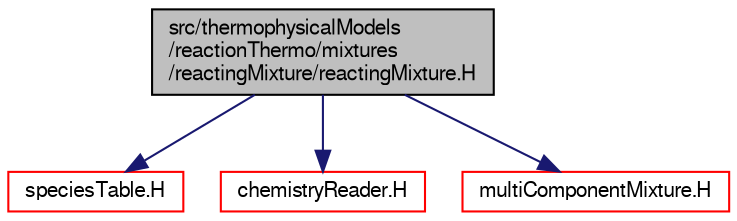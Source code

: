digraph "src/thermophysicalModels/reactionThermo/mixtures/reactingMixture/reactingMixture.H"
{
  bgcolor="transparent";
  edge [fontname="FreeSans",fontsize="10",labelfontname="FreeSans",labelfontsize="10"];
  node [fontname="FreeSans",fontsize="10",shape=record];
  Node0 [label="src/thermophysicalModels\l/reactionThermo/mixtures\l/reactingMixture/reactingMixture.H",height=0.2,width=0.4,color="black", fillcolor="grey75", style="filled", fontcolor="black"];
  Node0 -> Node1 [color="midnightblue",fontsize="10",style="solid",fontname="FreeSans"];
  Node1 [label="speciesTable.H",height=0.2,width=0.4,color="red",URL="$a16595.html"];
  Node0 -> Node58 [color="midnightblue",fontsize="10",style="solid",fontname="FreeSans"];
  Node58 [label="chemistryReader.H",height=0.2,width=0.4,color="red",URL="$a16115.html"];
  Node0 -> Node98 [color="midnightblue",fontsize="10",style="solid",fontname="FreeSans"];
  Node98 [label="multiComponentMixture.H",height=0.2,width=0.4,color="red",URL="$a16187.html"];
}
